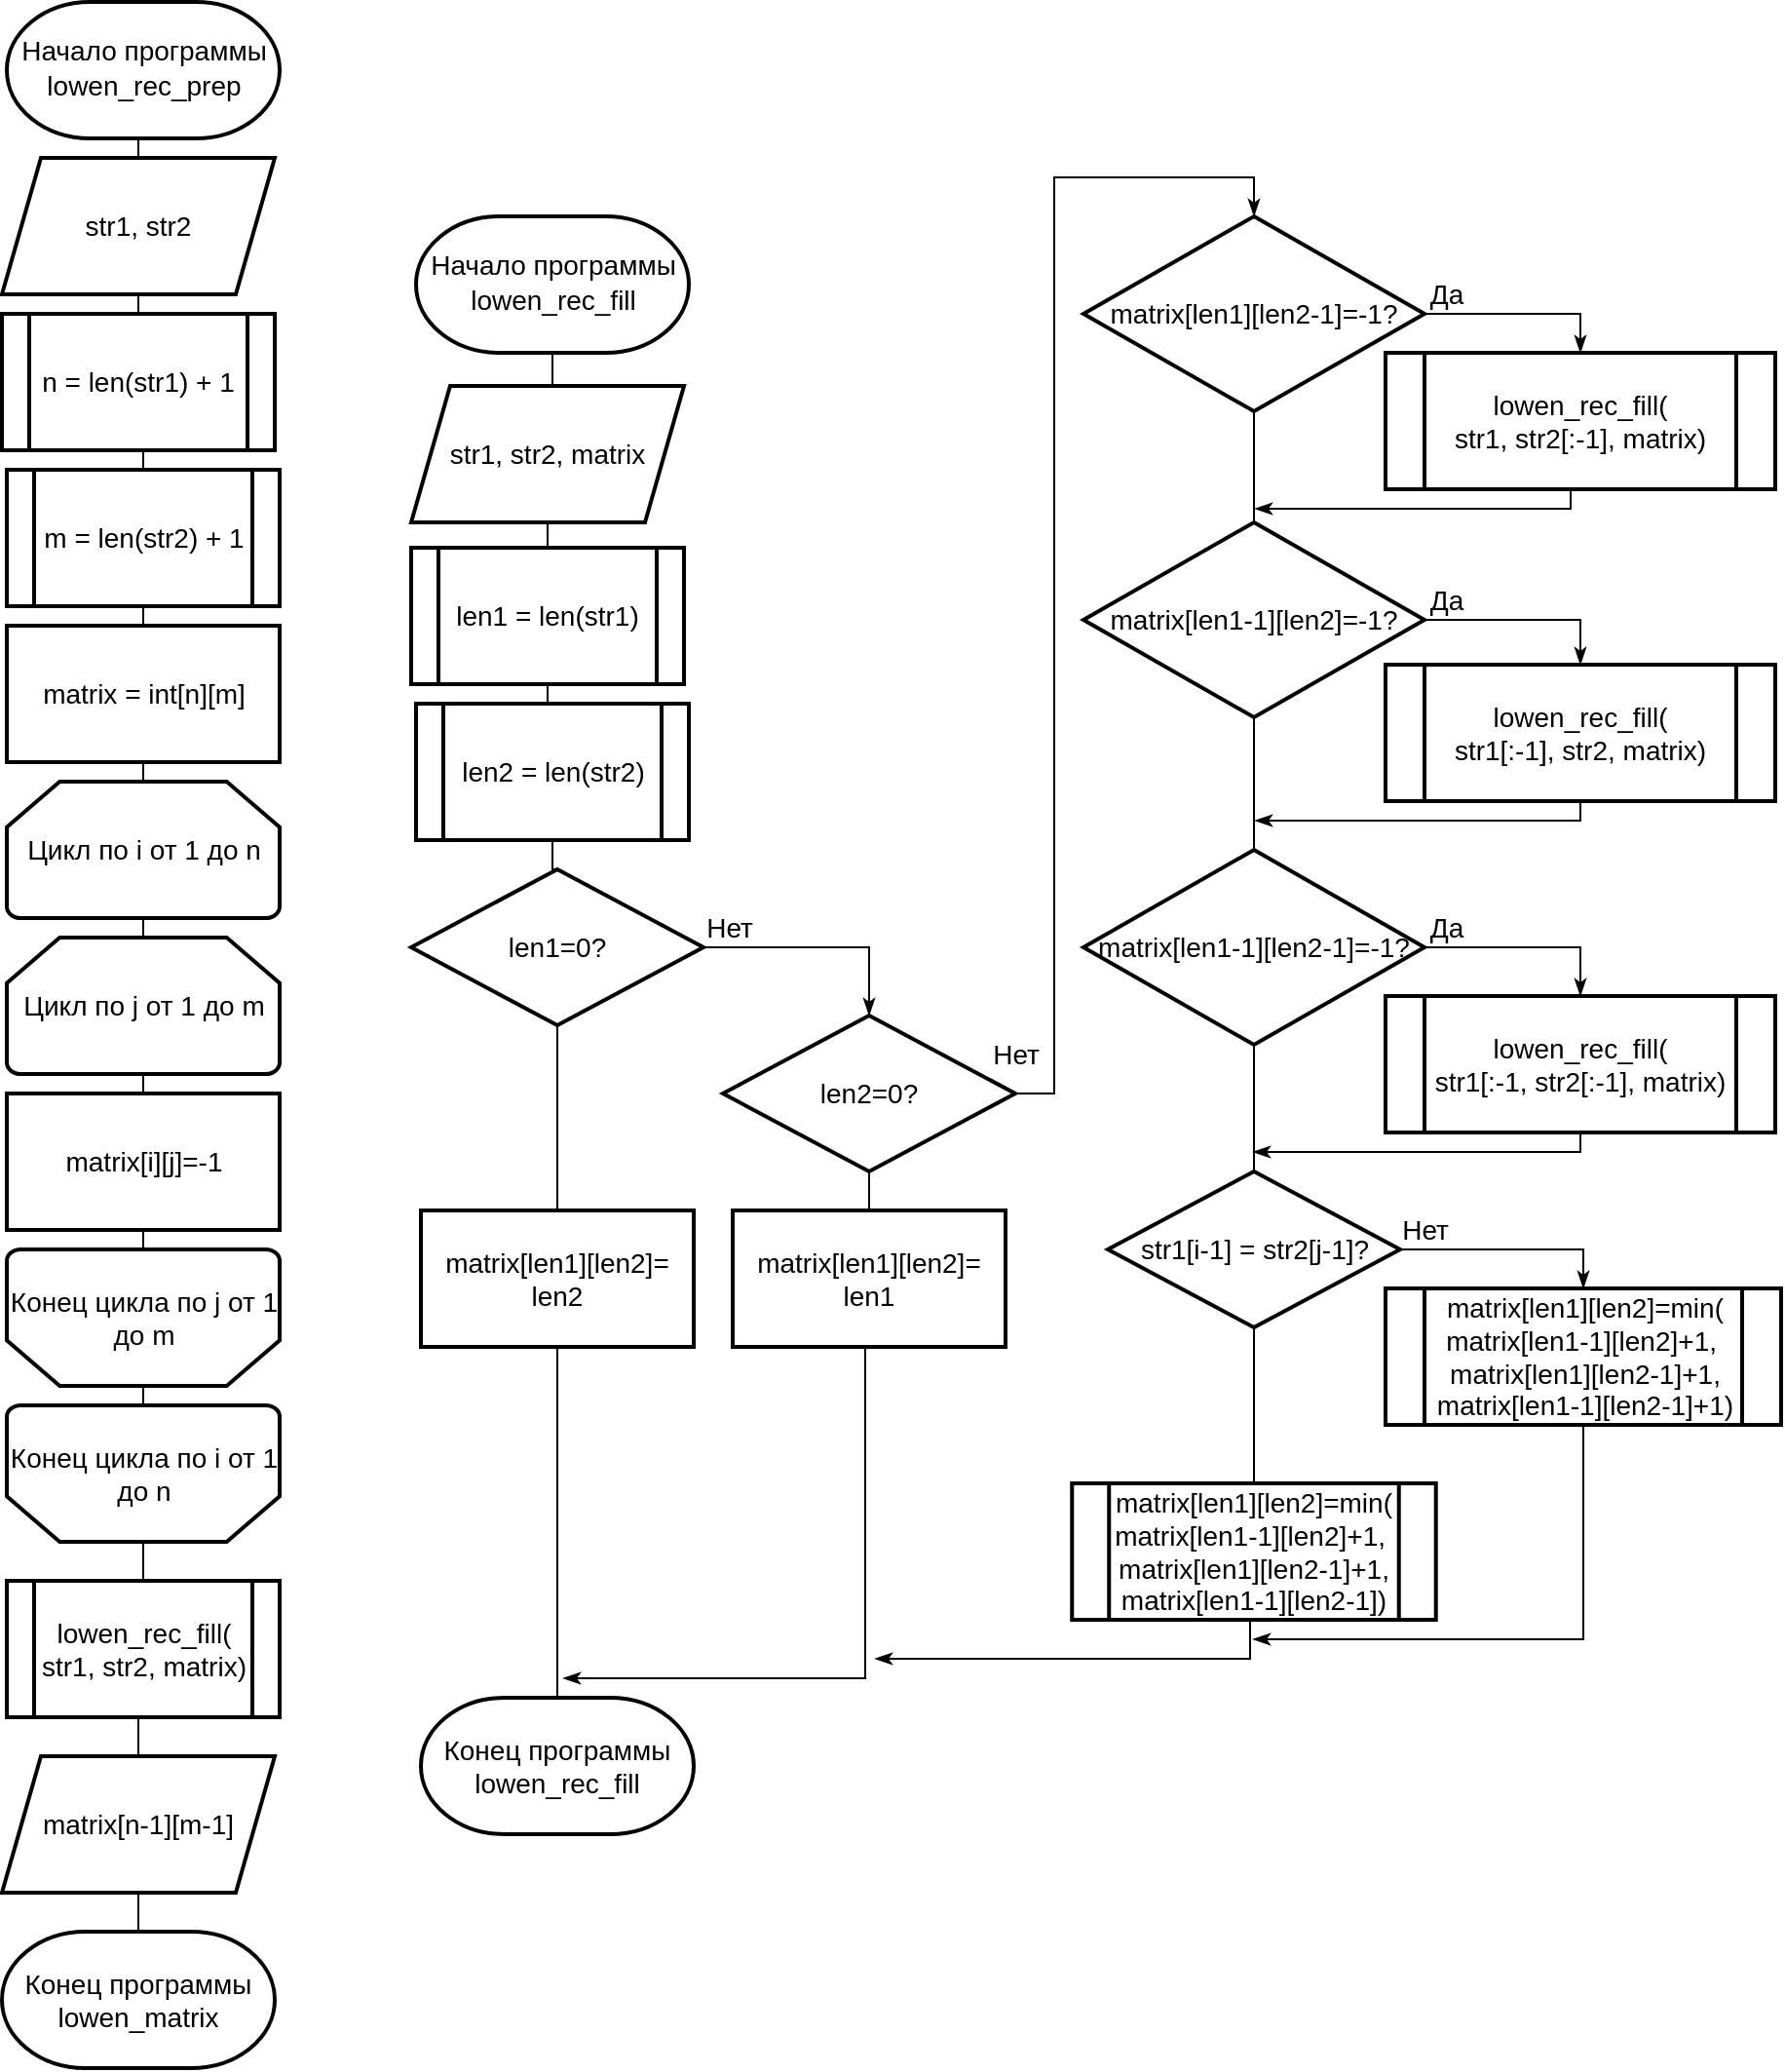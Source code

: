 <mxfile version="13.9.9" type="device"><diagram id="C5RBs43oDa-KdzZeNtuy" name="Page-1"><mxGraphModel dx="1587" dy="2242" grid="1" gridSize="10" guides="1" tooltips="1" connect="1" arrows="1" fold="1" page="1" pageScale="1" pageWidth="827" pageHeight="1169" math="0" shadow="0"><root><mxCell id="WIyWlLk6GJQsqaUBKTNV-0"/><mxCell id="WIyWlLk6GJQsqaUBKTNV-1" parent="WIyWlLk6GJQsqaUBKTNV-0"/><mxCell id="WdZP0otw79XUUpHIpCqY-2" value="&lt;font style=&quot;font-size: 14px&quot;&gt;Начало программы&lt;br&gt;&lt;span style=&quot;line-height: 150%&quot;&gt;lowen_rec_fill&lt;/span&gt;&lt;/font&gt;" style="strokeWidth=2;html=1;shape=mxgraph.flowchart.terminator;whiteSpace=wrap;fontSize=14;fontFamily=Helvetica;" parent="WIyWlLk6GJQsqaUBKTNV-1" vertex="1"><mxGeometry x="972.5" width="140" height="70" as="geometry"/></mxCell><mxCell id="WdZP0otw79XUUpHIpCqY-33" style="edgeStyle=orthogonalEdgeStyle;rounded=0;orthogonalLoop=1;jettySize=auto;html=1;exitX=0.5;exitY=0;exitDx=0;exitDy=0;entryX=0.5;entryY=1;entryDx=0;entryDy=0;entryPerimeter=0;endArrow=none;endFill=0;" parent="WIyWlLk6GJQsqaUBKTNV-1" source="WdZP0otw79XUUpHIpCqY-3" target="WdZP0otw79XUUpHIpCqY-2" edge="1"><mxGeometry relative="1" as="geometry"/></mxCell><mxCell id="WdZP0otw79XUUpHIpCqY-3" value="str1, str2, matrix" style="shape=parallelogram;perimeter=parallelogramPerimeter;whiteSpace=wrap;html=1;fixedSize=1;strokeWidth=2;fontSize=14;" parent="WIyWlLk6GJQsqaUBKTNV-1" vertex="1"><mxGeometry x="970" y="87" width="140" height="70" as="geometry"/></mxCell><mxCell id="WdZP0otw79XUUpHIpCqY-35" style="edgeStyle=orthogonalEdgeStyle;rounded=0;orthogonalLoop=1;jettySize=auto;html=1;exitX=0.5;exitY=0;exitDx=0;exitDy=0;entryX=0.5;entryY=1;entryDx=0;entryDy=0;endArrow=none;endFill=0;" parent="WIyWlLk6GJQsqaUBKTNV-1" source="WdZP0otw79XUUpHIpCqY-4" target="WdZP0otw79XUUpHIpCqY-5" edge="1"><mxGeometry relative="1" as="geometry"/></mxCell><mxCell id="WdZP0otw79XUUpHIpCqY-4" value="len2 = len(str2)" style="shape=process;whiteSpace=wrap;html=1;backgroundOutline=1;strokeWidth=2;fontSize=14;" parent="WIyWlLk6GJQsqaUBKTNV-1" vertex="1"><mxGeometry x="972.5" y="250" width="140" height="70" as="geometry"/></mxCell><mxCell id="WdZP0otw79XUUpHIpCqY-34" style="edgeStyle=orthogonalEdgeStyle;rounded=0;orthogonalLoop=1;jettySize=auto;html=1;exitX=0.5;exitY=0;exitDx=0;exitDy=0;entryX=0.5;entryY=1;entryDx=0;entryDy=0;endArrow=none;endFill=0;" parent="WIyWlLk6GJQsqaUBKTNV-1" source="WdZP0otw79XUUpHIpCqY-5" target="WdZP0otw79XUUpHIpCqY-3" edge="1"><mxGeometry relative="1" as="geometry"/></mxCell><mxCell id="WdZP0otw79XUUpHIpCqY-5" value="len1 = len(str1)" style="shape=process;whiteSpace=wrap;html=1;backgroundOutline=1;strokeWidth=2;fontSize=14;" parent="WIyWlLk6GJQsqaUBKTNV-1" vertex="1"><mxGeometry x="970" y="170" width="140" height="70" as="geometry"/></mxCell><mxCell id="WdZP0otw79XUUpHIpCqY-6" value="Нет" style="edgeStyle=orthogonalEdgeStyle;rounded=0;orthogonalLoop=1;jettySize=auto;html=1;exitX=1;exitY=0.5;exitDx=0;exitDy=0;entryX=0.5;entryY=0;entryDx=0;entryDy=0;endArrow=classicThin;endFill=1;fontSize=14;" parent="WIyWlLk6GJQsqaUBKTNV-1" source="WdZP0otw79XUUpHIpCqY-8" target="WdZP0otw79XUUpHIpCqY-15" edge="1"><mxGeometry x="-0.786" y="10" relative="1" as="geometry"><mxPoint as="offset"/><mxPoint x="1185" y="400" as="targetPoint"/></mxGeometry></mxCell><mxCell id="WdZP0otw79XUUpHIpCqY-36" style="edgeStyle=orthogonalEdgeStyle;rounded=0;orthogonalLoop=1;jettySize=auto;html=1;exitX=0.5;exitY=0;exitDx=0;exitDy=0;entryX=0.5;entryY=1;entryDx=0;entryDy=0;endArrow=none;endFill=0;" parent="WIyWlLk6GJQsqaUBKTNV-1" source="WdZP0otw79XUUpHIpCqY-8" target="WdZP0otw79XUUpHIpCqY-4" edge="1"><mxGeometry relative="1" as="geometry"/></mxCell><mxCell id="WdZP0otw79XUUpHIpCqY-37" style="edgeStyle=orthogonalEdgeStyle;rounded=0;orthogonalLoop=1;jettySize=auto;html=1;entryX=0.5;entryY=0;entryDx=0;entryDy=0;endArrow=none;endFill=0;" parent="WIyWlLk6GJQsqaUBKTNV-1" source="WdZP0otw79XUUpHIpCqY-8" target="WdZP0otw79XUUpHIpCqY-13" edge="1"><mxGeometry relative="1" as="geometry"/></mxCell><mxCell id="WdZP0otw79XUUpHIpCqY-8" value="&lt;span style=&quot;font-size: 14px&quot;&gt;len1=0?&lt;/span&gt;" style="rhombus;whiteSpace=wrap;html=1;strokeWidth=2;fontSize=14;" parent="WIyWlLk6GJQsqaUBKTNV-1" vertex="1"><mxGeometry x="970" y="335" width="150" height="80" as="geometry"/></mxCell><mxCell id="WdZP0otw79XUUpHIpCqY-11" value="Конец программы lowen_rec_fill" style="strokeWidth=2;html=1;shape=mxgraph.flowchart.terminator;whiteSpace=wrap;fontSize=14;" parent="WIyWlLk6GJQsqaUBKTNV-1" vertex="1"><mxGeometry x="975" y="760" width="140" height="70" as="geometry"/></mxCell><mxCell id="WdZP0otw79XUUpHIpCqY-39" style="edgeStyle=orthogonalEdgeStyle;rounded=0;orthogonalLoop=1;jettySize=auto;html=1;exitX=0.5;exitY=1;exitDx=0;exitDy=0;entryX=0.5;entryY=0;entryDx=0;entryDy=0;endArrow=none;endFill=0;entryPerimeter=0;" parent="WIyWlLk6GJQsqaUBKTNV-1" source="WdZP0otw79XUUpHIpCqY-13" target="WdZP0otw79XUUpHIpCqY-11" edge="1"><mxGeometry relative="1" as="geometry"><mxPoint x="1045" y="660" as="targetPoint"/></mxGeometry></mxCell><mxCell id="WdZP0otw79XUUpHIpCqY-13" value="matrix[len1][len2]=&lt;br&gt;len2" style="rounded=0;whiteSpace=wrap;html=1;strokeWidth=2;fontSize=14;" parent="WIyWlLk6GJQsqaUBKTNV-1" vertex="1"><mxGeometry x="975" y="510" width="140" height="70" as="geometry"/></mxCell><mxCell id="WdZP0otw79XUUpHIpCqY-14" value="Нет" style="edgeStyle=orthogonalEdgeStyle;rounded=0;orthogonalLoop=1;jettySize=auto;html=1;exitX=1;exitY=0.5;exitDx=0;exitDy=0;entryX=0.5;entryY=0;entryDx=0;entryDy=0;endArrow=classicThin;endFill=1;fontSize=14;" parent="WIyWlLk6GJQsqaUBKTNV-1" source="WdZP0otw79XUUpHIpCqY-15" target="_blK2kj-LV2LUoSYWWXs-66" edge="1"><mxGeometry x="-0.867" y="20" relative="1" as="geometry"><mxPoint as="offset"/><mxPoint x="1390" as="targetPoint"/><mxPoint x="1300" y="450" as="sourcePoint"/><Array as="points"><mxPoint x="1300" y="450"/><mxPoint x="1300" y="-20"/><mxPoint x="1403" y="-20"/></Array></mxGeometry></mxCell><mxCell id="WdZP0otw79XUUpHIpCqY-38" style="edgeStyle=orthogonalEdgeStyle;rounded=0;orthogonalLoop=1;jettySize=auto;html=1;exitX=0.5;exitY=1;exitDx=0;exitDy=0;entryX=0.5;entryY=0;entryDx=0;entryDy=0;endArrow=none;endFill=0;" parent="WIyWlLk6GJQsqaUBKTNV-1" source="WdZP0otw79XUUpHIpCqY-15" target="WdZP0otw79XUUpHIpCqY-16" edge="1"><mxGeometry relative="1" as="geometry"/></mxCell><mxCell id="WdZP0otw79XUUpHIpCqY-15" value="&lt;span style=&quot;font-size: 14px&quot;&gt;len2=0?&lt;/span&gt;" style="rhombus;whiteSpace=wrap;html=1;strokeWidth=2;fontSize=14;" parent="WIyWlLk6GJQsqaUBKTNV-1" vertex="1"><mxGeometry x="1130" y="410" width="150" height="80" as="geometry"/></mxCell><mxCell id="WdZP0otw79XUUpHIpCqY-40" style="edgeStyle=orthogonalEdgeStyle;rounded=0;orthogonalLoop=1;jettySize=auto;html=1;exitX=0.5;exitY=1;exitDx=0;exitDy=0;endArrow=classicThin;endFill=1;" parent="WIyWlLk6GJQsqaUBKTNV-1" edge="1"><mxGeometry relative="1" as="geometry"><mxPoint x="1048" y="750" as="targetPoint"/><mxPoint x="1203" y="580" as="sourcePoint"/><Array as="points"><mxPoint x="1203" y="750"/><mxPoint x="1048" y="750"/></Array></mxGeometry></mxCell><mxCell id="WdZP0otw79XUUpHIpCqY-16" value="matrix[len1][len2]=&lt;br&gt;len1" style="rounded=0;whiteSpace=wrap;html=1;strokeWidth=2;fontSize=14;" parent="WIyWlLk6GJQsqaUBKTNV-1" vertex="1"><mxGeometry x="1135" y="510" width="140" height="70" as="geometry"/></mxCell><mxCell id="_blK2kj-LV2LUoSYWWXs-0" style="edgeStyle=orthogonalEdgeStyle;rounded=0;orthogonalLoop=1;jettySize=auto;html=1;exitX=0.5;exitY=1;exitDx=0;exitDy=0;entryX=0.5;entryY=0;entryDx=0;entryDy=0;entryPerimeter=0;endArrow=none;endFill=0;" edge="1" parent="WIyWlLk6GJQsqaUBKTNV-1"><mxGeometry relative="1" as="geometry"><mxPoint x="832.5" y="280" as="sourcePoint"/><mxPoint x="832.5" y="290" as="targetPoint"/></mxGeometry></mxCell><mxCell id="_blK2kj-LV2LUoSYWWXs-1" style="edgeStyle=orthogonalEdgeStyle;rounded=0;orthogonalLoop=1;jettySize=auto;html=1;entryX=0.5;entryY=1;entryDx=0;entryDy=0;entryPerimeter=0;endArrow=none;endFill=0;" edge="1" parent="WIyWlLk6GJQsqaUBKTNV-1" source="_blK2kj-LV2LUoSYWWXs-4" target="_blK2kj-LV2LUoSYWWXs-2"><mxGeometry relative="1" as="geometry"/></mxCell><mxCell id="_blK2kj-LV2LUoSYWWXs-2" value="&lt;font style=&quot;font-size: 14px&quot;&gt;Начало программы&lt;br&gt;&lt;span style=&quot;line-height: 150%&quot;&gt;lowen_rec_prep&lt;/span&gt;&lt;/font&gt;" style="strokeWidth=2;html=1;shape=mxgraph.flowchart.terminator;whiteSpace=wrap;fontSize=14;fontFamily=Helvetica;" vertex="1" parent="WIyWlLk6GJQsqaUBKTNV-1"><mxGeometry x="762.5" y="-110" width="140" height="70" as="geometry"/></mxCell><mxCell id="_blK2kj-LV2LUoSYWWXs-3" style="edgeStyle=orthogonalEdgeStyle;rounded=0;orthogonalLoop=1;jettySize=auto;html=1;exitX=0.5;exitY=1;exitDx=0;exitDy=0;entryX=0.5;entryY=0;entryDx=0;entryDy=0;endArrow=none;endFill=0;" edge="1" parent="WIyWlLk6GJQsqaUBKTNV-1" source="_blK2kj-LV2LUoSYWWXs-4"><mxGeometry relative="1" as="geometry"><mxPoint x="830" y="50" as="targetPoint"/></mxGeometry></mxCell><mxCell id="_blK2kj-LV2LUoSYWWXs-4" value="str1, str2" style="shape=parallelogram;perimeter=parallelogramPerimeter;whiteSpace=wrap;html=1;fixedSize=1;strokeWidth=2;fontSize=14;" vertex="1" parent="WIyWlLk6GJQsqaUBKTNV-1"><mxGeometry x="760" y="-30" width="140" height="70" as="geometry"/></mxCell><mxCell id="_blK2kj-LV2LUoSYWWXs-5" value="m = len(str2) + 1" style="shape=process;whiteSpace=wrap;html=1;backgroundOutline=1;strokeWidth=2;fontSize=14;" vertex="1" parent="WIyWlLk6GJQsqaUBKTNV-1"><mxGeometry x="762.5" y="130" width="140" height="70" as="geometry"/></mxCell><mxCell id="_blK2kj-LV2LUoSYWWXs-6" style="edgeStyle=orthogonalEdgeStyle;rounded=0;orthogonalLoop=1;jettySize=auto;html=1;exitX=0.5;exitY=1;exitDx=0;exitDy=0;entryX=0.5;entryY=0;entryDx=0;entryDy=0;entryPerimeter=0;endArrow=none;endFill=0;" edge="1" parent="WIyWlLk6GJQsqaUBKTNV-1" target="_blK2kj-LV2LUoSYWWXs-5"><mxGeometry relative="1" as="geometry"><mxPoint x="830" y="120" as="sourcePoint"/><mxPoint x="830" y="310" as="targetPoint"/></mxGeometry></mxCell><mxCell id="_blK2kj-LV2LUoSYWWXs-7" style="edgeStyle=orthogonalEdgeStyle;rounded=0;orthogonalLoop=1;jettySize=auto;html=1;exitX=0.5;exitY=1;exitDx=0;exitDy=0;entryX=0.5;entryY=0;entryDx=0;entryDy=0;entryPerimeter=0;endArrow=none;endFill=0;" edge="1" parent="WIyWlLk6GJQsqaUBKTNV-1" source="_blK2kj-LV2LUoSYWWXs-5"><mxGeometry relative="1" as="geometry"><mxPoint x="830" y="240" as="sourcePoint"/><mxPoint x="832.5" y="210" as="targetPoint"/></mxGeometry></mxCell><mxCell id="_blK2kj-LV2LUoSYWWXs-8" value="n = len(str1) + 1" style="shape=process;whiteSpace=wrap;html=1;backgroundOutline=1;strokeWidth=2;fontSize=14;" vertex="1" parent="WIyWlLk6GJQsqaUBKTNV-1"><mxGeometry x="760" y="50" width="140" height="70" as="geometry"/></mxCell><mxCell id="_blK2kj-LV2LUoSYWWXs-9" value="matrix = int[n][m]" style="rounded=0;whiteSpace=wrap;html=1;strokeWidth=2;fontSize=14;" vertex="1" parent="WIyWlLk6GJQsqaUBKTNV-1"><mxGeometry x="762.5" y="210" width="140" height="70" as="geometry"/></mxCell><mxCell id="_blK2kj-LV2LUoSYWWXs-10" style="edgeStyle=orthogonalEdgeStyle;rounded=0;orthogonalLoop=1;jettySize=auto;html=1;exitX=0.5;exitY=1;exitDx=0;exitDy=0;exitPerimeter=0;entryX=0.5;entryY=0;entryDx=0;entryDy=0;endArrow=none;endFill=0;entryPerimeter=0;" edge="1" parent="WIyWlLk6GJQsqaUBKTNV-1" source="_blK2kj-LV2LUoSYWWXs-11" target="_blK2kj-LV2LUoSYWWXs-20"><mxGeometry relative="1" as="geometry"><mxPoint x="835" y="370" as="targetPoint"/></mxGeometry></mxCell><mxCell id="_blK2kj-LV2LUoSYWWXs-11" value="Цикл по i от 1 до n" style="strokeWidth=2;html=1;shape=mxgraph.flowchart.loop_limit;whiteSpace=wrap;fontSize=14;" vertex="1" parent="WIyWlLk6GJQsqaUBKTNV-1"><mxGeometry x="762.5" y="290" width="140" height="70" as="geometry"/></mxCell><mxCell id="_blK2kj-LV2LUoSYWWXs-45" style="edgeStyle=orthogonalEdgeStyle;rounded=0;orthogonalLoop=1;jettySize=auto;html=1;exitX=0.5;exitY=0;exitDx=0;exitDy=0;entryX=0.5;entryY=1;entryDx=0;entryDy=0;entryPerimeter=0;endArrow=none;endFill=0;" edge="1" parent="WIyWlLk6GJQsqaUBKTNV-1" source="_blK2kj-LV2LUoSYWWXs-12" target="_blK2kj-LV2LUoSYWWXs-20"><mxGeometry relative="1" as="geometry"/></mxCell><mxCell id="_blK2kj-LV2LUoSYWWXs-12" value="matrix[i][j]=-1" style="rounded=0;whiteSpace=wrap;html=1;strokeWidth=2;fontSize=14;" vertex="1" parent="WIyWlLk6GJQsqaUBKTNV-1"><mxGeometry x="762.5" y="450" width="140" height="70" as="geometry"/></mxCell><mxCell id="_blK2kj-LV2LUoSYWWXs-13" value="Конец программы lowen_matrix" style="strokeWidth=2;html=1;shape=mxgraph.flowchart.terminator;whiteSpace=wrap;fontSize=14;" vertex="1" parent="WIyWlLk6GJQsqaUBKTNV-1"><mxGeometry x="760" y="880" width="140" height="70" as="geometry"/></mxCell><mxCell id="_blK2kj-LV2LUoSYWWXs-17" style="edgeStyle=orthogonalEdgeStyle;rounded=0;orthogonalLoop=1;jettySize=auto;html=1;exitX=0.5;exitY=1;exitDx=0;exitDy=0;exitPerimeter=0;entryX=0.5;entryY=1;entryDx=0;entryDy=0;endArrow=none;endFill=0;" edge="1" parent="WIyWlLk6GJQsqaUBKTNV-1" source="_blK2kj-LV2LUoSYWWXs-18" target="_blK2kj-LV2LUoSYWWXs-12"><mxGeometry relative="1" as="geometry"/></mxCell><mxCell id="_blK2kj-LV2LUoSYWWXs-49" style="edgeStyle=orthogonalEdgeStyle;rounded=0;orthogonalLoop=1;jettySize=auto;html=1;exitX=0.5;exitY=0;exitDx=0;exitDy=0;exitPerimeter=0;entryX=0.5;entryY=0;entryDx=0;entryDy=0;endArrow=none;endFill=0;" edge="1" parent="WIyWlLk6GJQsqaUBKTNV-1" source="_blK2kj-LV2LUoSYWWXs-18" target="_blK2kj-LV2LUoSYWWXs-46"><mxGeometry relative="1" as="geometry"/></mxCell><mxCell id="_blK2kj-LV2LUoSYWWXs-18" value="Конец цикла по i от 1 до n" style="strokeWidth=2;html=1;shape=mxgraph.flowchart.loop_limit;whiteSpace=wrap;direction=west;fontSize=14;" vertex="1" parent="WIyWlLk6GJQsqaUBKTNV-1"><mxGeometry x="762.5" y="610" width="140" height="70" as="geometry"/></mxCell><mxCell id="_blK2kj-LV2LUoSYWWXs-20" value="Цикл по j от 1 до m" style="strokeWidth=2;html=1;shape=mxgraph.flowchart.loop_limit;whiteSpace=wrap;fontSize=14;" vertex="1" parent="WIyWlLk6GJQsqaUBKTNV-1"><mxGeometry x="762.5" y="370" width="140" height="70" as="geometry"/></mxCell><mxCell id="_blK2kj-LV2LUoSYWWXs-24" value="Конец цикла по j от 1 до m" style="strokeWidth=2;html=1;shape=mxgraph.flowchart.loop_limit;whiteSpace=wrap;direction=west;fontSize=14;" vertex="1" parent="WIyWlLk6GJQsqaUBKTNV-1"><mxGeometry x="762.5" y="530" width="140" height="70" as="geometry"/></mxCell><mxCell id="_blK2kj-LV2LUoSYWWXs-50" style="edgeStyle=orthogonalEdgeStyle;rounded=0;orthogonalLoop=1;jettySize=auto;html=1;exitX=0.5;exitY=1;exitDx=0;exitDy=0;entryX=0.5;entryY=0;entryDx=0;entryDy=0;endArrow=none;endFill=0;" edge="1" parent="WIyWlLk6GJQsqaUBKTNV-1" source="_blK2kj-LV2LUoSYWWXs-46" target="_blK2kj-LV2LUoSYWWXs-47"><mxGeometry relative="1" as="geometry"/></mxCell><mxCell id="_blK2kj-LV2LUoSYWWXs-46" value="lowen_rec_fill(&lt;br&gt;str1, str2, matrix)" style="shape=process;whiteSpace=wrap;html=1;backgroundOutline=1;strokeWidth=2;fontSize=14;" vertex="1" parent="WIyWlLk6GJQsqaUBKTNV-1"><mxGeometry x="762.5" y="700" width="140" height="70" as="geometry"/></mxCell><mxCell id="_blK2kj-LV2LUoSYWWXs-48" style="edgeStyle=orthogonalEdgeStyle;rounded=0;orthogonalLoop=1;jettySize=auto;html=1;exitX=0.5;exitY=1;exitDx=0;exitDy=0;entryX=0.5;entryY=0;entryDx=0;entryDy=0;entryPerimeter=0;endArrow=none;endFill=0;" edge="1" parent="WIyWlLk6GJQsqaUBKTNV-1" source="_blK2kj-LV2LUoSYWWXs-47" target="_blK2kj-LV2LUoSYWWXs-13"><mxGeometry relative="1" as="geometry"/></mxCell><mxCell id="_blK2kj-LV2LUoSYWWXs-47" value="matrix[n-1][m-1]" style="shape=parallelogram;perimeter=parallelogramPerimeter;whiteSpace=wrap;html=1;fixedSize=1;strokeWidth=2;fontSize=14;" vertex="1" parent="WIyWlLk6GJQsqaUBKTNV-1"><mxGeometry x="760" y="790" width="140" height="70" as="geometry"/></mxCell><mxCell id="_blK2kj-LV2LUoSYWWXs-57" value="Нет" style="edgeStyle=orthogonalEdgeStyle;rounded=0;orthogonalLoop=1;jettySize=auto;html=1;exitX=1;exitY=0.5;exitDx=0;exitDy=0;entryX=0.5;entryY=0;entryDx=0;entryDy=0;endArrow=classicThin;endFill=1;fontSize=14;" edge="1" parent="WIyWlLk6GJQsqaUBKTNV-1" source="_blK2kj-LV2LUoSYWWXs-59" target="_blK2kj-LV2LUoSYWWXs-82"><mxGeometry x="-0.786" y="10" relative="1" as="geometry"><mxPoint as="offset"/><mxPoint x="1554" y="620" as="targetPoint"/></mxGeometry></mxCell><mxCell id="_blK2kj-LV2LUoSYWWXs-58" style="edgeStyle=orthogonalEdgeStyle;rounded=0;orthogonalLoop=1;jettySize=auto;html=1;exitX=0.5;exitY=1;exitDx=0;exitDy=0;entryX=0.5;entryY=0;entryDx=0;entryDy=0;endArrow=none;endFill=0;" edge="1" parent="WIyWlLk6GJQsqaUBKTNV-1" source="_blK2kj-LV2LUoSYWWXs-59" target="_blK2kj-LV2LUoSYWWXs-63"><mxGeometry relative="1" as="geometry"/></mxCell><mxCell id="_blK2kj-LV2LUoSYWWXs-81" style="edgeStyle=orthogonalEdgeStyle;rounded=0;orthogonalLoop=1;jettySize=auto;html=1;exitX=0.5;exitY=0;exitDx=0;exitDy=0;entryX=0.5;entryY=1;entryDx=0;entryDy=0;endArrow=none;endFill=0;" edge="1" parent="WIyWlLk6GJQsqaUBKTNV-1" source="_blK2kj-LV2LUoSYWWXs-59" target="_blK2kj-LV2LUoSYWWXs-75"><mxGeometry relative="1" as="geometry"/></mxCell><mxCell id="_blK2kj-LV2LUoSYWWXs-59" value="&lt;span style=&quot;font-size: 14px&quot;&gt;str1[i-1] = str2[j-1]?&lt;/span&gt;" style="rhombus;whiteSpace=wrap;html=1;strokeWidth=2;fontSize=14;" vertex="1" parent="WIyWlLk6GJQsqaUBKTNV-1"><mxGeometry x="1327.5" y="490" width="150" height="80" as="geometry"/></mxCell><mxCell id="_blK2kj-LV2LUoSYWWXs-60" style="edgeStyle=orthogonalEdgeStyle;rounded=0;orthogonalLoop=1;jettySize=auto;html=1;endArrow=classicThin;endFill=1;exitX=0.5;exitY=1;exitDx=0;exitDy=0;" edge="1" parent="WIyWlLk6GJQsqaUBKTNV-1" source="_blK2kj-LV2LUoSYWWXs-63"><mxGeometry relative="1" as="geometry"><mxPoint x="1406" y="700" as="targetPoint"/><Array as="points"/><mxPoint x="1551" y="660" as="sourcePoint"/></mxGeometry></mxCell><mxCell id="_blK2kj-LV2LUoSYWWXs-64" value="Да" style="edgeStyle=orthogonalEdgeStyle;rounded=0;orthogonalLoop=1;jettySize=auto;html=1;exitX=1;exitY=0.5;exitDx=0;exitDy=0;entryX=0.5;entryY=0;entryDx=0;entryDy=0;endArrow=classicThin;endFill=1;fontSize=14;" edge="1" parent="WIyWlLk6GJQsqaUBKTNV-1" source="_blK2kj-LV2LUoSYWWXs-66" target="_blK2kj-LV2LUoSYWWXs-67"><mxGeometry x="-0.786" y="10" relative="1" as="geometry"><mxPoint as="offset"/><mxPoint x="1550" y="75" as="targetPoint"/></mxGeometry></mxCell><mxCell id="_blK2kj-LV2LUoSYWWXs-71" style="edgeStyle=orthogonalEdgeStyle;rounded=0;orthogonalLoop=1;jettySize=auto;html=1;entryX=0.5;entryY=0;entryDx=0;entryDy=0;endArrow=none;endFill=0;" edge="1" parent="WIyWlLk6GJQsqaUBKTNV-1" source="_blK2kj-LV2LUoSYWWXs-66" target="_blK2kj-LV2LUoSYWWXs-69"><mxGeometry relative="1" as="geometry"/></mxCell><mxCell id="_blK2kj-LV2LUoSYWWXs-66" value="&lt;span style=&quot;font-size: 14px&quot;&gt;matrix[len1][len2-1]=-1?&lt;/span&gt;" style="rhombus;whiteSpace=wrap;html=1;strokeWidth=2;fontSize=14;" vertex="1" parent="WIyWlLk6GJQsqaUBKTNV-1"><mxGeometry x="1315" width="175" height="100" as="geometry"/></mxCell><mxCell id="_blK2kj-LV2LUoSYWWXs-72" style="edgeStyle=orthogonalEdgeStyle;rounded=0;orthogonalLoop=1;jettySize=auto;html=1;exitX=0.5;exitY=1;exitDx=0;exitDy=0;endArrow=classicThin;endFill=1;" edge="1" parent="WIyWlLk6GJQsqaUBKTNV-1" source="_blK2kj-LV2LUoSYWWXs-67"><mxGeometry relative="1" as="geometry"><mxPoint x="1403" y="150" as="targetPoint"/><Array as="points"><mxPoint x="1565" y="150"/></Array></mxGeometry></mxCell><mxCell id="_blK2kj-LV2LUoSYWWXs-67" value="lowen_rec_fill(&lt;br&gt;str1, str2[:-1], matrix)" style="shape=process;whiteSpace=wrap;html=1;backgroundOutline=1;strokeWidth=2;fontSize=14;" vertex="1" parent="WIyWlLk6GJQsqaUBKTNV-1"><mxGeometry x="1470" y="70" width="200" height="70" as="geometry"/></mxCell><mxCell id="_blK2kj-LV2LUoSYWWXs-68" value="Да" style="edgeStyle=orthogonalEdgeStyle;rounded=0;orthogonalLoop=1;jettySize=auto;html=1;exitX=1;exitY=0.5;exitDx=0;exitDy=0;entryX=0.5;entryY=0;entryDx=0;entryDy=0;endArrow=classicThin;endFill=1;fontSize=14;" edge="1" parent="WIyWlLk6GJQsqaUBKTNV-1" source="_blK2kj-LV2LUoSYWWXs-69" target="_blK2kj-LV2LUoSYWWXs-70"><mxGeometry x="-0.786" y="10" relative="1" as="geometry"><mxPoint as="offset"/><mxPoint x="1550" y="275" as="targetPoint"/></mxGeometry></mxCell><mxCell id="_blK2kj-LV2LUoSYWWXs-79" style="edgeStyle=orthogonalEdgeStyle;rounded=0;orthogonalLoop=1;jettySize=auto;html=1;exitX=0.5;exitY=1;exitDx=0;exitDy=0;entryX=0.5;entryY=0;entryDx=0;entryDy=0;endArrow=none;endFill=0;" edge="1" parent="WIyWlLk6GJQsqaUBKTNV-1" source="_blK2kj-LV2LUoSYWWXs-69" target="_blK2kj-LV2LUoSYWWXs-75"><mxGeometry relative="1" as="geometry"/></mxCell><mxCell id="_blK2kj-LV2LUoSYWWXs-69" value="&lt;span style=&quot;font-size: 14px&quot;&gt;matrix[len1-1][len2]=-1?&lt;/span&gt;" style="rhombus;whiteSpace=wrap;html=1;strokeWidth=2;fontSize=14;" vertex="1" parent="WIyWlLk6GJQsqaUBKTNV-1"><mxGeometry x="1315" y="157" width="175" height="100" as="geometry"/></mxCell><mxCell id="_blK2kj-LV2LUoSYWWXs-80" style="edgeStyle=orthogonalEdgeStyle;rounded=0;orthogonalLoop=1;jettySize=auto;html=1;exitX=0.5;exitY=1;exitDx=0;exitDy=0;endArrow=classicThin;endFill=1;" edge="1" parent="WIyWlLk6GJQsqaUBKTNV-1" source="_blK2kj-LV2LUoSYWWXs-70"><mxGeometry relative="1" as="geometry"><mxPoint x="1403" y="310" as="targetPoint"/><Array as="points"><mxPoint x="1565" y="310"/><mxPoint x="1403" y="310"/></Array></mxGeometry></mxCell><mxCell id="_blK2kj-LV2LUoSYWWXs-70" value="lowen_rec_fill(&lt;br&gt;str1[:-1], str2, matrix)" style="shape=process;whiteSpace=wrap;html=1;backgroundOutline=1;strokeWidth=2;fontSize=14;" vertex="1" parent="WIyWlLk6GJQsqaUBKTNV-1"><mxGeometry x="1470" y="230" width="200" height="70" as="geometry"/></mxCell><mxCell id="_blK2kj-LV2LUoSYWWXs-73" value="Да" style="edgeStyle=orthogonalEdgeStyle;rounded=0;orthogonalLoop=1;jettySize=auto;html=1;exitX=1;exitY=0.5;exitDx=0;exitDy=0;entryX=0.5;entryY=0;entryDx=0;entryDy=0;endArrow=classicThin;endFill=1;fontSize=14;" edge="1" parent="WIyWlLk6GJQsqaUBKTNV-1" source="_blK2kj-LV2LUoSYWWXs-75" target="_blK2kj-LV2LUoSYWWXs-77"><mxGeometry x="-0.786" y="10" relative="1" as="geometry"><mxPoint as="offset"/><mxPoint x="1550" y="425" as="targetPoint"/></mxGeometry></mxCell><mxCell id="_blK2kj-LV2LUoSYWWXs-75" value="&lt;span style=&quot;font-size: 14px&quot;&gt;matrix[len1-1][len2-1]=-1?&lt;/span&gt;" style="rhombus;whiteSpace=wrap;html=1;strokeWidth=2;fontSize=14;" vertex="1" parent="WIyWlLk6GJQsqaUBKTNV-1"><mxGeometry x="1315" y="325" width="175" height="100" as="geometry"/></mxCell><mxCell id="_blK2kj-LV2LUoSYWWXs-76" style="edgeStyle=orthogonalEdgeStyle;rounded=0;orthogonalLoop=1;jettySize=auto;html=1;exitX=0.5;exitY=1;exitDx=0;exitDy=0;endArrow=classicThin;endFill=1;" edge="1" parent="WIyWlLk6GJQsqaUBKTNV-1" source="_blK2kj-LV2LUoSYWWXs-77"><mxGeometry relative="1" as="geometry"><mxPoint x="1402" y="480" as="targetPoint"/><Array as="points"><mxPoint x="1565" y="480"/><mxPoint x="1402" y="480"/></Array></mxGeometry></mxCell><mxCell id="_blK2kj-LV2LUoSYWWXs-77" value="lowen_rec_fill(&lt;br&gt;str1[:-1, str2[:-1], matrix)" style="shape=process;whiteSpace=wrap;html=1;backgroundOutline=1;strokeWidth=2;fontSize=14;" vertex="1" parent="WIyWlLk6GJQsqaUBKTNV-1"><mxGeometry x="1470" y="400" width="200" height="70" as="geometry"/></mxCell><mxCell id="_blK2kj-LV2LUoSYWWXs-82" value="matrix[len1][len2]=min(&lt;br&gt;matrix[len1-1][len2]+1,&amp;nbsp; matrix[len1][len2-1]+1, &lt;br&gt;matrix[len1-1][len2-1]+1)" style="shape=process;whiteSpace=wrap;html=1;backgroundOutline=1;strokeWidth=2;fontSize=14;" vertex="1" parent="WIyWlLk6GJQsqaUBKTNV-1"><mxGeometry x="1470" y="550" width="203" height="70" as="geometry"/></mxCell><mxCell id="_blK2kj-LV2LUoSYWWXs-84" style="edgeStyle=orthogonalEdgeStyle;rounded=0;orthogonalLoop=1;jettySize=auto;html=1;exitX=0.5;exitY=1;exitDx=0;exitDy=0;endArrow=classicThin;endFill=1;" edge="1" parent="WIyWlLk6GJQsqaUBKTNV-1"><mxGeometry relative="1" as="geometry"><mxPoint x="1208" y="740" as="targetPoint"/><mxPoint x="1400.495" y="720" as="sourcePoint"/><Array as="points"><mxPoint x="1401" y="740"/><mxPoint x="1208" y="740"/></Array></mxGeometry></mxCell><mxCell id="_blK2kj-LV2LUoSYWWXs-63" value="matrix[len1][len2]=min(&lt;br&gt;matrix[len1-1][len2]+1,&amp;nbsp; matrix[len1][len2-1]+1, &lt;br&gt;matrix[len1-1][len2-1])" style="shape=process;whiteSpace=wrap;html=1;backgroundOutline=1;strokeWidth=2;fontSize=14;" vertex="1" parent="WIyWlLk6GJQsqaUBKTNV-1"><mxGeometry x="1309.12" y="650" width="186.75" height="70" as="geometry"/></mxCell><mxCell id="_blK2kj-LV2LUoSYWWXs-83" style="edgeStyle=orthogonalEdgeStyle;rounded=0;orthogonalLoop=1;jettySize=auto;html=1;endArrow=classicThin;endFill=1;exitX=0.5;exitY=1;exitDx=0;exitDy=0;" edge="1" parent="WIyWlLk6GJQsqaUBKTNV-1" source="_blK2kj-LV2LUoSYWWXs-82"><mxGeometry relative="1" as="geometry"><mxPoint x="1402" y="730" as="targetPoint"/><Array as="points"><mxPoint x="1571" y="730"/><mxPoint x="1402" y="730"/></Array><mxPoint x="1571.5" y="620" as="sourcePoint"/></mxGeometry></mxCell></root></mxGraphModel></diagram></mxfile>